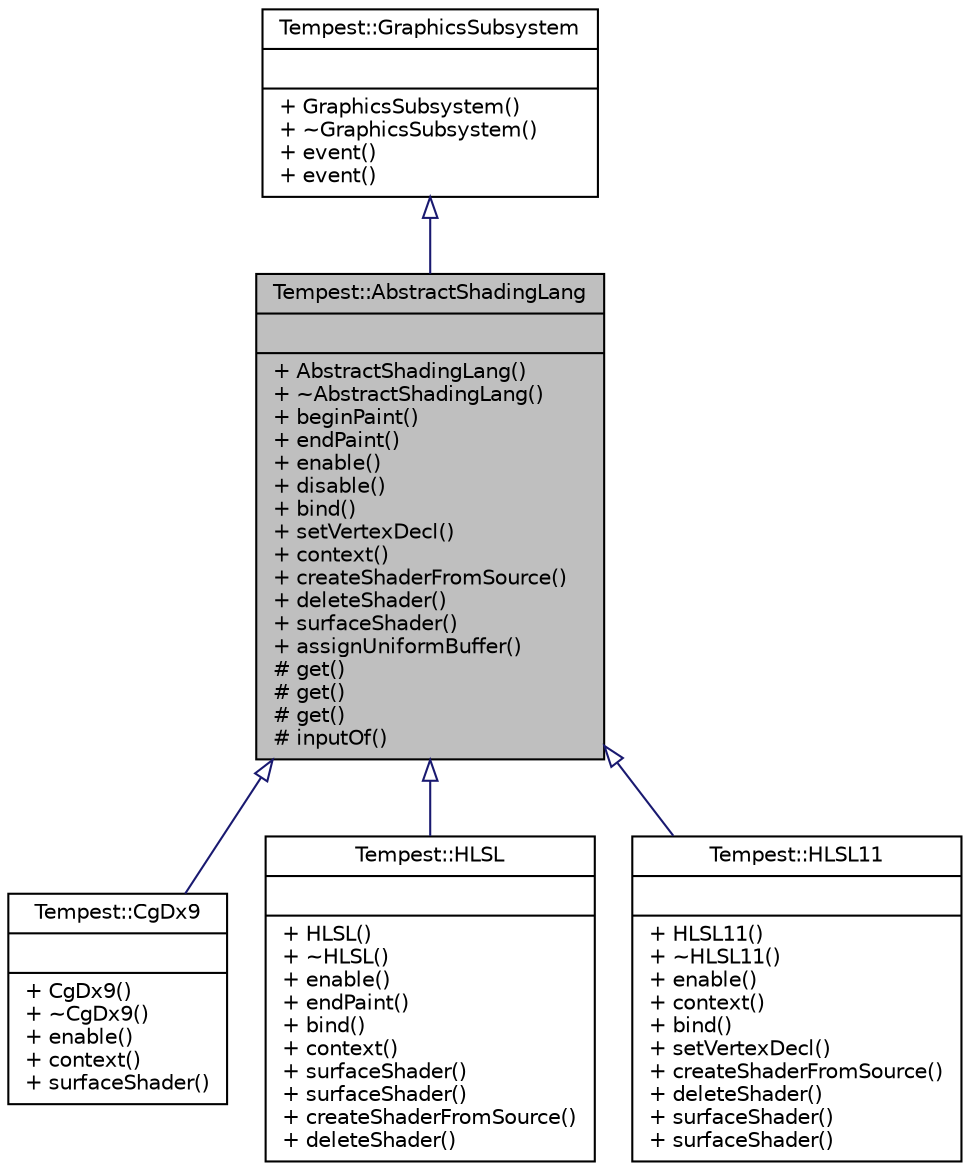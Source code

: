 digraph "Tempest::AbstractShadingLang"
{
  edge [fontname="Helvetica",fontsize="10",labelfontname="Helvetica",labelfontsize="10"];
  node [fontname="Helvetica",fontsize="10",shape=record];
  Node0 [label="{Tempest::AbstractShadingLang\n||+ AbstractShadingLang()\l+ ~AbstractShadingLang()\l+ beginPaint()\l+ endPaint()\l+ enable()\l+ disable()\l+ bind()\l+ setVertexDecl()\l+ context()\l+ createShaderFromSource()\l+ deleteShader()\l+ surfaceShader()\l+ assignUniformBuffer()\l# get()\l# get()\l# get()\l# inputOf()\l}",height=0.2,width=0.4,color="black", fillcolor="grey75", style="filled", fontcolor="black"];
  Node1 -> Node0 [dir="back",color="midnightblue",fontsize="10",style="solid",arrowtail="onormal",fontname="Helvetica"];
  Node1 [label="{Tempest::GraphicsSubsystem\n||+ GraphicsSubsystem()\l+ ~GraphicsSubsystem()\l+ event()\l+ event()\l}",height=0.2,width=0.4,color="black", fillcolor="white", style="filled",URL="$class_tempest_1_1_graphics_subsystem.html"];
  Node0 -> Node2 [dir="back",color="midnightblue",fontsize="10",style="solid",arrowtail="onormal",fontname="Helvetica"];
  Node2 [label="{Tempest::CgDx9\n||+ CgDx9()\l+ ~CgDx9()\l+ enable()\l+ context()\l+ surfaceShader()\l}",height=0.2,width=0.4,color="black", fillcolor="white", style="filled",URL="$class_tempest_1_1_cg_dx9.html"];
  Node0 -> Node3 [dir="back",color="midnightblue",fontsize="10",style="solid",arrowtail="onormal",fontname="Helvetica"];
  Node3 [label="{Tempest::HLSL\n||+ HLSL()\l+ ~HLSL()\l+ enable()\l+ endPaint()\l+ bind()\l+ context()\l+ surfaceShader()\l+ surfaceShader()\l+ createShaderFromSource()\l+ deleteShader()\l}",height=0.2,width=0.4,color="black", fillcolor="white", style="filled",URL="$class_tempest_1_1_h_l_s_l.html"];
  Node0 -> Node4 [dir="back",color="midnightblue",fontsize="10",style="solid",arrowtail="onormal",fontname="Helvetica"];
  Node4 [label="{Tempest::HLSL11\n||+ HLSL11()\l+ ~HLSL11()\l+ enable()\l+ context()\l+ bind()\l+ setVertexDecl()\l+ createShaderFromSource()\l+ deleteShader()\l+ surfaceShader()\l+ surfaceShader()\l}",height=0.2,width=0.4,color="black", fillcolor="white", style="filled",URL="$class_tempest_1_1_h_l_s_l11.html"];
}
